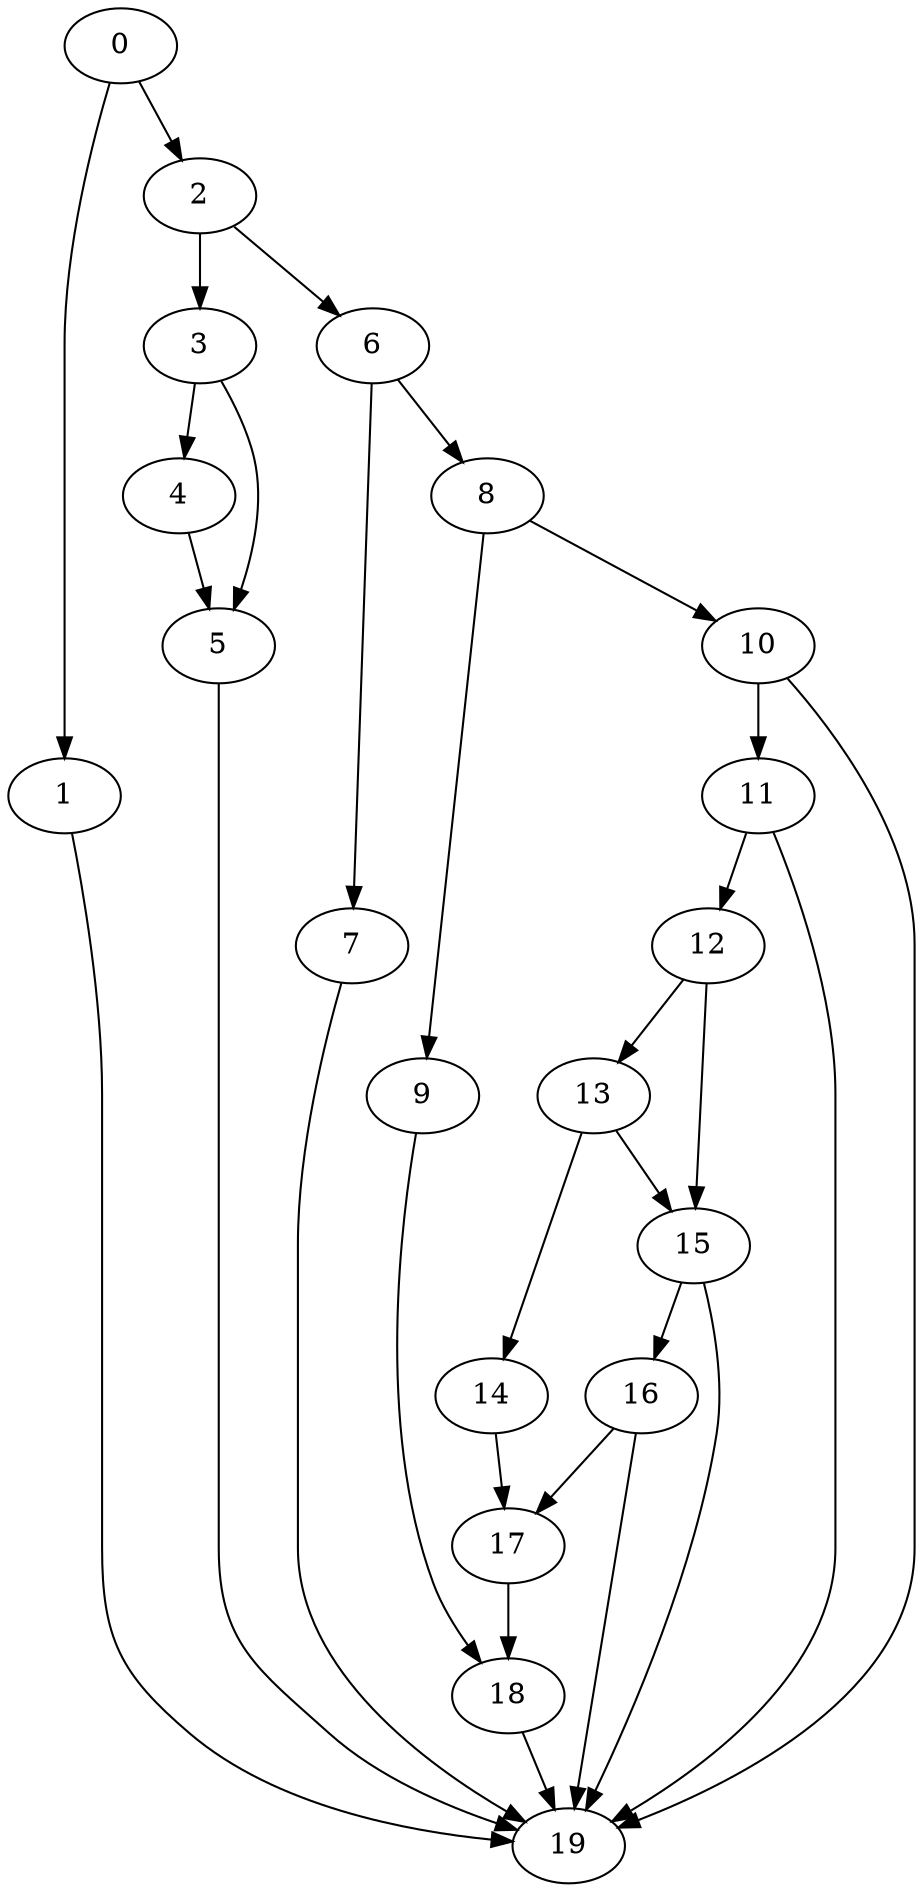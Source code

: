 digraph {
	0
	1
	2
	3
	4
	5
	6
	7
	8
	9
	10
	11
	12
	13
	14
	15
	16
	17
	18
	19
	6 -> 8
	11 -> 12
	14 -> 17
	16 -> 17
	2 -> 6
	3 -> 5
	4 -> 5
	12 -> 13
	13 -> 14
	12 -> 15
	13 -> 15
	9 -> 18
	17 -> 18
	3 -> 4
	6 -> 7
	8 -> 9
	8 -> 10
	2 -> 3
	0 -> 2
	10 -> 11
	15 -> 16
	7 -> 19
	10 -> 19
	11 -> 19
	15 -> 19
	16 -> 19
	18 -> 19
	1 -> 19
	5 -> 19
	0 -> 1
}
